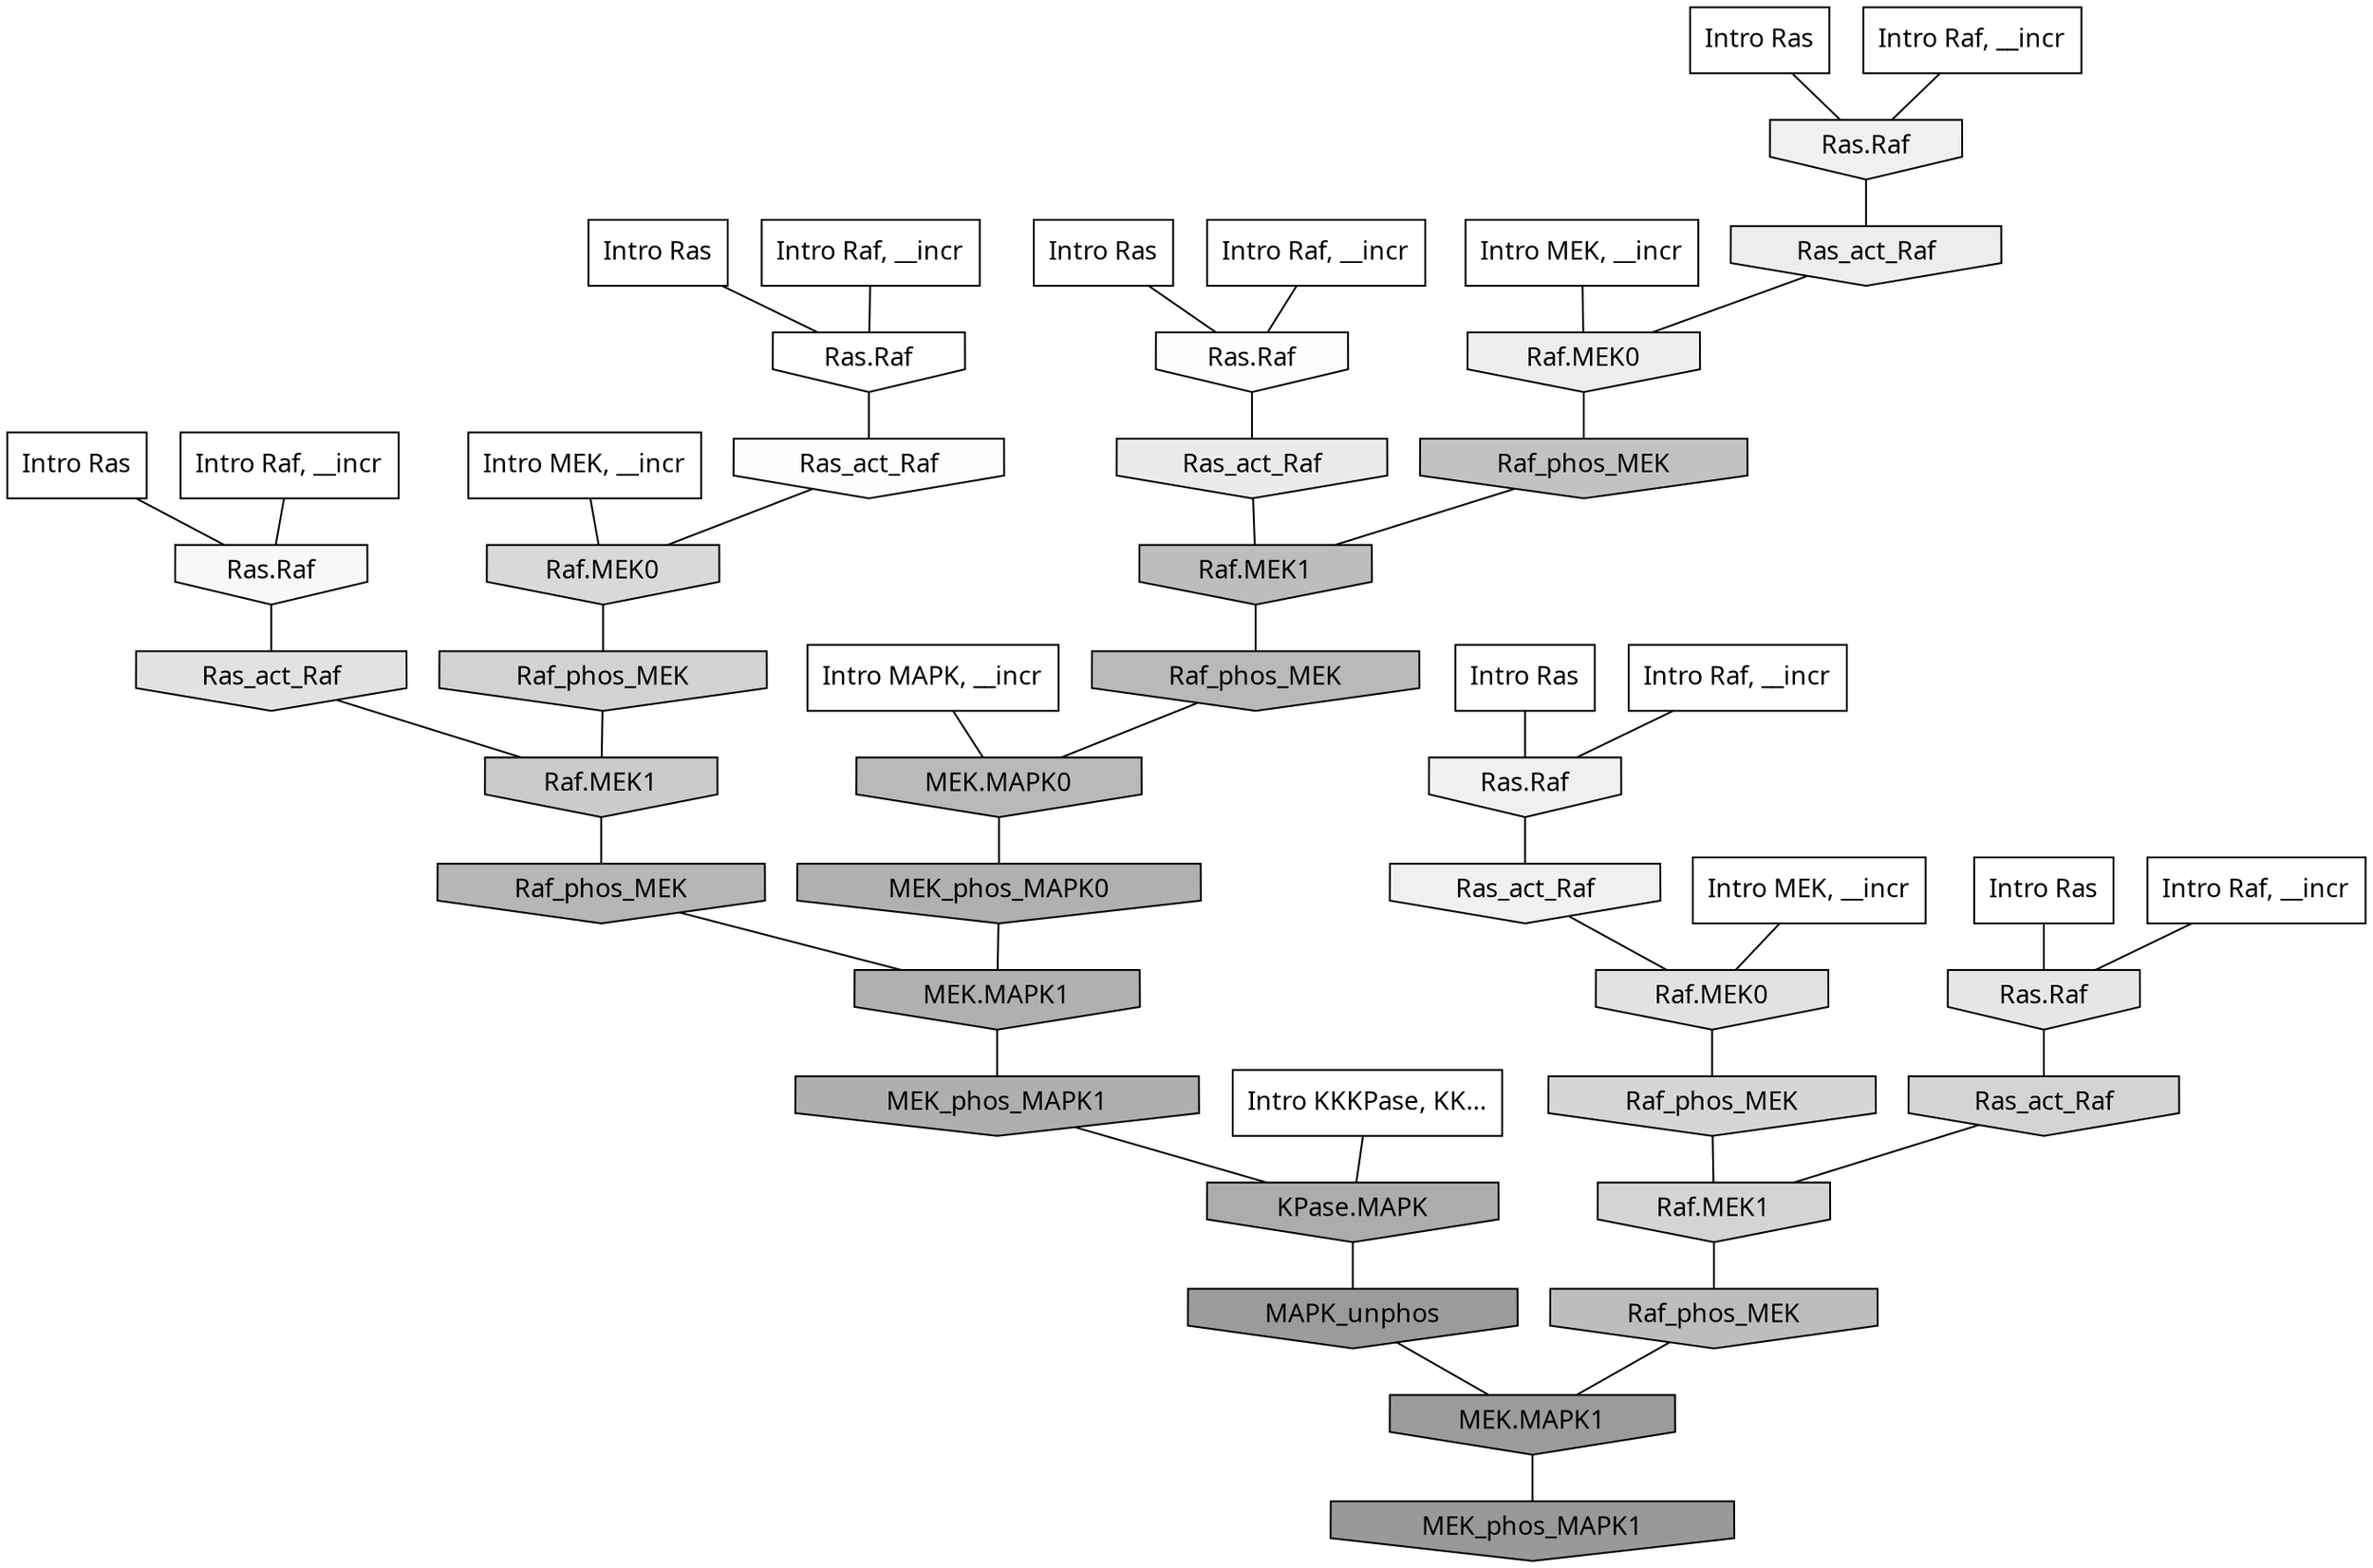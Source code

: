 digraph G{
  rankdir="TB";
  ranksep=0.30;
  node [fontname="CMU Serif"];
  edge [fontname="CMU Serif"];
  
  0 [label="Intro Ras", shape=rectangle, style=filled, fillcolor="0.000 0.000 1.000"]
  
  4 [label="Intro Ras", shape=rectangle, style=filled, fillcolor="0.000 0.000 1.000"]
  
  48 [label="Intro Ras", shape=rectangle, style=filled, fillcolor="0.000 0.000 1.000"]
  
  54 [label="Intro Ras", shape=rectangle, style=filled, fillcolor="0.000 0.000 1.000"]
  
  64 [label="Intro Ras", shape=rectangle, style=filled, fillcolor="0.000 0.000 1.000"]
  
  96 [label="Intro Ras", shape=rectangle, style=filled, fillcolor="0.000 0.000 1.000"]
  
  226 [label="Intro Raf, __incr", shape=rectangle, style=filled, fillcolor="0.000 0.000 1.000"]
  
  239 [label="Intro Raf, __incr", shape=rectangle, style=filled, fillcolor="0.000 0.000 1.000"]
  
  430 [label="Intro Raf, __incr", shape=rectangle, style=filled, fillcolor="0.000 0.000 1.000"]
  
  864 [label="Intro Raf, __incr", shape=rectangle, style=filled, fillcolor="0.000 0.000 1.000"]
  
  996 [label="Intro Raf, __incr", shape=rectangle, style=filled, fillcolor="0.000 0.000 1.000"]
  
  1074 [label="Intro Raf, __incr", shape=rectangle, style=filled, fillcolor="0.000 0.000 1.000"]
  
  1524 [label="Intro MEK, __incr", shape=rectangle, style=filled, fillcolor="0.000 0.000 1.000"]
  
  1647 [label="Intro MEK, __incr", shape=rectangle, style=filled, fillcolor="0.000 0.000 1.000"]
  
  1672 [label="Intro MEK, __incr", shape=rectangle, style=filled, fillcolor="0.000 0.000 1.000"]
  
  2173 [label="Intro MAPK, __incr", shape=rectangle, style=filled, fillcolor="0.000 0.000 1.000"]
  
  3131 [label="Intro KKKPase, KK...", shape=rectangle, style=filled, fillcolor="0.000 0.000 1.000"]
  
  3268 [label="Ras.Raf", shape=invhouse, style=filled, fillcolor="0.000 0.000 1.000"]
  
  3374 [label="Ras.Raf", shape=invhouse, style=filled, fillcolor="0.000 0.000 0.992"]
  
  3400 [label="Ras_act_Raf", shape=invhouse, style=filled, fillcolor="0.000 0.000 0.990"]
  
  3559 [label="Ras.Raf", shape=invhouse, style=filled, fillcolor="0.000 0.000 0.970"]
  
  4032 [label="Ras.Raf", shape=invhouse, style=filled, fillcolor="0.000 0.000 0.941"]
  
  4042 [label="Ras.Raf", shape=invhouse, style=filled, fillcolor="0.000 0.000 0.940"]
  
  4067 [label="Ras_act_Raf", shape=invhouse, style=filled, fillcolor="0.000 0.000 0.938"]
  
  4285 [label="Ras_act_Raf", shape=invhouse, style=filled, fillcolor="0.000 0.000 0.927"]
  
  4287 [label="Raf.MEK0", shape=invhouse, style=filled, fillcolor="0.000 0.000 0.926"]
  
  4494 [label="Ras_act_Raf", shape=invhouse, style=filled, fillcolor="0.000 0.000 0.915"]
  
  4844 [label="Ras.Raf", shape=invhouse, style=filled, fillcolor="0.000 0.000 0.899"]
  
  5092 [label="Raf.MEK0", shape=invhouse, style=filled, fillcolor="0.000 0.000 0.886"]
  
  5093 [label="Ras_act_Raf", shape=invhouse, style=filled, fillcolor="0.000 0.000 0.886"]
  
  5981 [label="Raf.MEK0", shape=invhouse, style=filled, fillcolor="0.000 0.000 0.848"]
  
  6185 [label="Raf_phos_MEK", shape=invhouse, style=filled, fillcolor="0.000 0.000 0.839"]
  
  6376 [label="Ras_act_Raf", shape=invhouse, style=filled, fillcolor="0.000 0.000 0.832"]
  
  6379 [label="Raf.MEK1", shape=invhouse, style=filled, fillcolor="0.000 0.000 0.832"]
  
  6633 [label="Raf_phos_MEK", shape=invhouse, style=filled, fillcolor="0.000 0.000 0.824"]
  
  7835 [label="Raf.MEK1", shape=invhouse, style=filled, fillcolor="0.000 0.000 0.793"]
  
  9403 [label="Raf_phos_MEK", shape=invhouse, style=filled, fillcolor="0.000 0.000 0.758"]
  
  10355 [label="Raf.MEK1", shape=invhouse, style=filled, fillcolor="0.000 0.000 0.742"]
  
  10473 [label="Raf_phos_MEK", shape=invhouse, style=filled, fillcolor="0.000 0.000 0.740"]
  
  11479 [label="Raf_phos_MEK", shape=invhouse, style=filled, fillcolor="0.000 0.000 0.725"]
  
  11482 [label="MEK.MAPK0", shape=invhouse, style=filled, fillcolor="0.000 0.000 0.725"]
  
  12350 [label="Raf_phos_MEK", shape=invhouse, style=filled, fillcolor="0.000 0.000 0.713"]
  
  14390 [label="MEK_phos_MAPK0", shape=invhouse, style=filled, fillcolor="0.000 0.000 0.689"]
  
  14431 [label="MEK.MAPK1", shape=invhouse, style=filled, fillcolor="0.000 0.000 0.689"]
  
  15081 [label="MEK_phos_MAPK1", shape=invhouse, style=filled, fillcolor="0.000 0.000 0.682"]
  
  15537 [label="KPase.MAPK", shape=invhouse, style=filled, fillcolor="0.000 0.000 0.675"]
  
  18366 [label="MAPK_unphos", shape=invhouse, style=filled, fillcolor="0.000 0.000 0.609"]
  
  18367 [label="MEK.MAPK1", shape=invhouse, style=filled, fillcolor="0.000 0.000 0.609"]
  
  18662 [label="MEK_phos_MAPK1", shape=invhouse, style=filled, fillcolor="0.000 0.000 0.600"]
  
  
  18367 -> 18662 [dir=none, color="0.000 0.000 0.000"] 
  18366 -> 18367 [dir=none, color="0.000 0.000 0.000"] 
  15537 -> 18366 [dir=none, color="0.000 0.000 0.000"] 
  15081 -> 15537 [dir=none, color="0.000 0.000 0.000"] 
  14431 -> 15081 [dir=none, color="0.000 0.000 0.000"] 
  14390 -> 14431 [dir=none, color="0.000 0.000 0.000"] 
  12350 -> 14431 [dir=none, color="0.000 0.000 0.000"] 
  11482 -> 14390 [dir=none, color="0.000 0.000 0.000"] 
  11479 -> 11482 [dir=none, color="0.000 0.000 0.000"] 
  10473 -> 18367 [dir=none, color="0.000 0.000 0.000"] 
  10355 -> 11479 [dir=none, color="0.000 0.000 0.000"] 
  9403 -> 10355 [dir=none, color="0.000 0.000 0.000"] 
  7835 -> 12350 [dir=none, color="0.000 0.000 0.000"] 
  6633 -> 7835 [dir=none, color="0.000 0.000 0.000"] 
  6379 -> 10473 [dir=none, color="0.000 0.000 0.000"] 
  6376 -> 6379 [dir=none, color="0.000 0.000 0.000"] 
  6185 -> 6379 [dir=none, color="0.000 0.000 0.000"] 
  5981 -> 6633 [dir=none, color="0.000 0.000 0.000"] 
  5093 -> 7835 [dir=none, color="0.000 0.000 0.000"] 
  5092 -> 6185 [dir=none, color="0.000 0.000 0.000"] 
  4844 -> 6376 [dir=none, color="0.000 0.000 0.000"] 
  4494 -> 10355 [dir=none, color="0.000 0.000 0.000"] 
  4287 -> 9403 [dir=none, color="0.000 0.000 0.000"] 
  4285 -> 4287 [dir=none, color="0.000 0.000 0.000"] 
  4067 -> 5092 [dir=none, color="0.000 0.000 0.000"] 
  4042 -> 4067 [dir=none, color="0.000 0.000 0.000"] 
  4032 -> 4285 [dir=none, color="0.000 0.000 0.000"] 
  3559 -> 5093 [dir=none, color="0.000 0.000 0.000"] 
  3400 -> 5981 [dir=none, color="0.000 0.000 0.000"] 
  3374 -> 4494 [dir=none, color="0.000 0.000 0.000"] 
  3268 -> 3400 [dir=none, color="0.000 0.000 0.000"] 
  3131 -> 15537 [dir=none, color="0.000 0.000 0.000"] 
  2173 -> 11482 [dir=none, color="0.000 0.000 0.000"] 
  1672 -> 5092 [dir=none, color="0.000 0.000 0.000"] 
  1647 -> 4287 [dir=none, color="0.000 0.000 0.000"] 
  1524 -> 5981 [dir=none, color="0.000 0.000 0.000"] 
  1074 -> 3268 [dir=none, color="0.000 0.000 0.000"] 
  996 -> 4042 [dir=none, color="0.000 0.000 0.000"] 
  864 -> 3374 [dir=none, color="0.000 0.000 0.000"] 
  430 -> 3559 [dir=none, color="0.000 0.000 0.000"] 
  239 -> 4844 [dir=none, color="0.000 0.000 0.000"] 
  226 -> 4032 [dir=none, color="0.000 0.000 0.000"] 
  96 -> 4042 [dir=none, color="0.000 0.000 0.000"] 
  64 -> 4032 [dir=none, color="0.000 0.000 0.000"] 
  54 -> 4844 [dir=none, color="0.000 0.000 0.000"] 
  48 -> 3268 [dir=none, color="0.000 0.000 0.000"] 
  4 -> 3374 [dir=none, color="0.000 0.000 0.000"] 
  0 -> 3559 [dir=none, color="0.000 0.000 0.000"] 
  
  }
